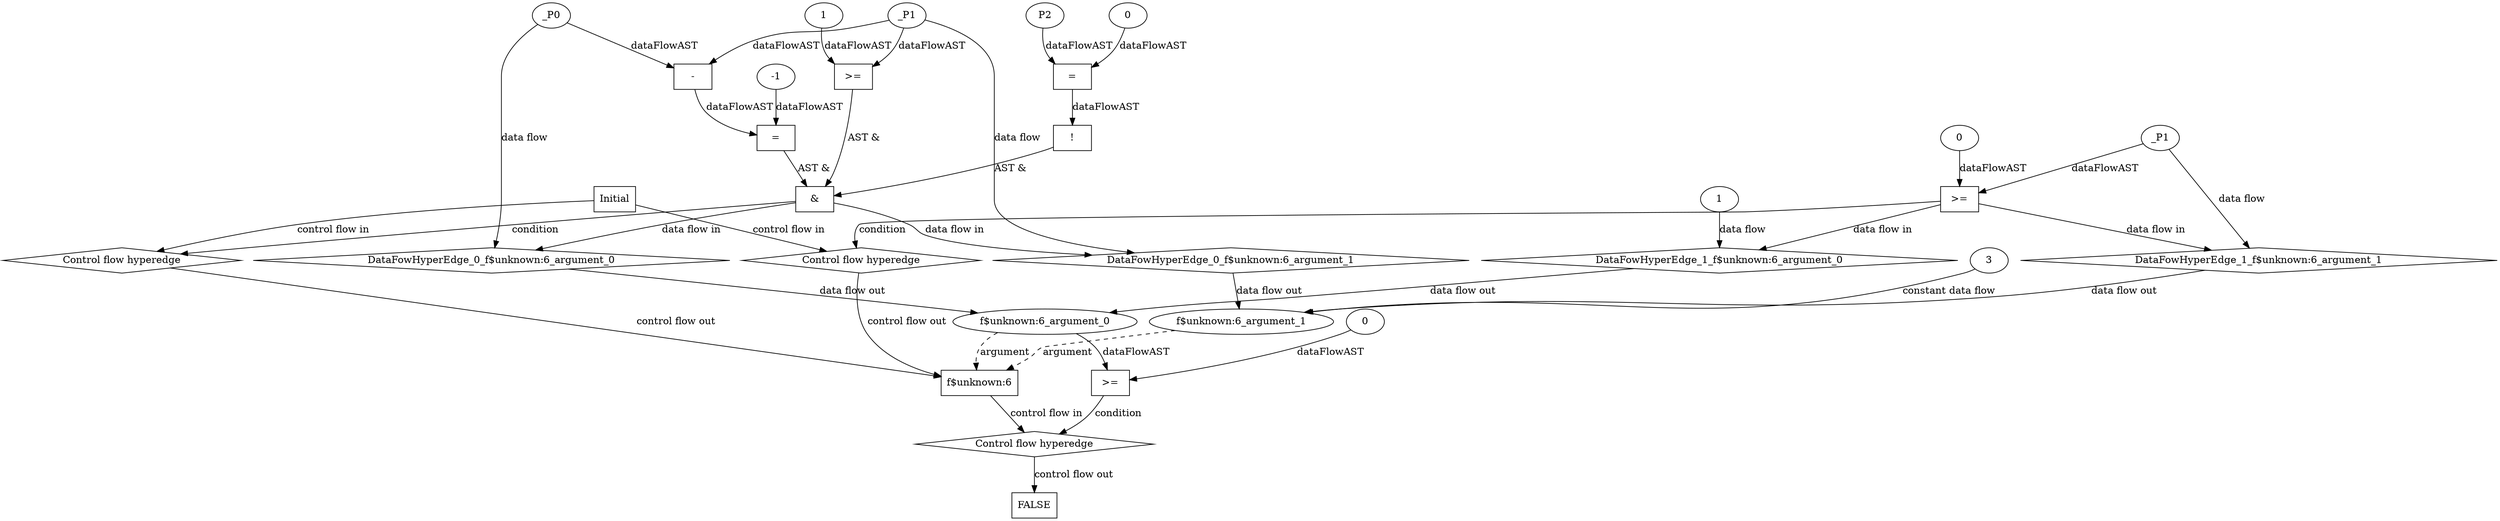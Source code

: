 digraph dag {
"f$unknown:6" [label="f$unknown:6" nodeName="f$unknown:6" class=cfn  shape="rect"];
FALSE [label="FALSE" nodeName=FALSE class=cfn  shape="rect"];
Initial [label="Initial" nodeName=Initial class=cfn  shape="rect"];
ControlFowHyperEdge_0 [label="Control flow hyperedge" nodeName=ControlFowHyperEdge_0 class=controlFlowHyperEdge shape="diamond"];
"Initial" -> ControlFowHyperEdge_0 [label="control flow in"]
ControlFowHyperEdge_0 -> "f$unknown:6" [label="control flow out"]
ControlFowHyperEdge_1 [label="Control flow hyperedge" nodeName=ControlFowHyperEdge_1 class=controlFlowHyperEdge shape="diamond"];
"Initial" -> ControlFowHyperEdge_1 [label="control flow in"]
ControlFowHyperEdge_1 -> "f$unknown:6" [label="control flow out"]
ControlFowHyperEdge_2 [label="Control flow hyperedge" nodeName=ControlFowHyperEdge_2 class=controlFlowHyperEdge shape="diamond"];
"f$unknown:6" -> ControlFowHyperEdge_2 [label="control flow in"]
ControlFowHyperEdge_2 -> "FALSE" [label="control flow out"]
"f$unknown:6_argument_0" [label="f$unknown:6_argument_0" nodeName=argument0 class=argument  head="f$unknown:6" shape="oval"];
"f$unknown:6_argument_0" -> "f$unknown:6"[label="argument" style="dashed"]
"f$unknown:6_argument_1" [label="f$unknown:6_argument_1" nodeName=argument1 class=argument  head="f$unknown:6" shape="oval"];
"f$unknown:6_argument_1" -> "f$unknown:6"[label="argument" style="dashed"]

"xxxf$unknown:6___Initial_0xxx_and" [label="&" nodeName="xxxf$unknown:6___Initial_0xxx_and" class=Operator shape="rect"];
"xxxf$unknown:6___Initial_0xxxguard_0_node_0" [label="!" nodeName="xxxf$unknown:6___Initial_0xxxguard_0_node_0" class=Operator shape="rect"];
"xxxf$unknown:6___Initial_0xxxguard_0_node_1" [label="=" nodeName="xxxf$unknown:6___Initial_0xxxguard_0_node_1" class=Operator  shape="rect"];
"xxxf$unknown:6___Initial_0xxxguard_0_node_2" [label="P2" nodeName="xxxf$unknown:6___Initial_0xxxguard_0_node_2" class=Constant ];
"xxxf$unknown:6___Initial_0xxxguard_0_node_3" [label="0" nodeName="xxxf$unknown:6___Initial_0xxxguard_0_node_3" class=Literal ];
"xxxf$unknown:6___Initial_0xxxguard_0_node_1" -> "xxxf$unknown:6___Initial_0xxxguard_0_node_0"[label="dataFlowAST"]
"xxxf$unknown:6___Initial_0xxxguard_0_node_2" -> "xxxf$unknown:6___Initial_0xxxguard_0_node_1"[label="dataFlowAST"]
"xxxf$unknown:6___Initial_0xxxguard_0_node_3" -> "xxxf$unknown:6___Initial_0xxxguard_0_node_1"[label="dataFlowAST"]

"xxxf$unknown:6___Initial_0xxxguard_0_node_0" -> "xxxf$unknown:6___Initial_0xxx_and" [label="AST &"];
"xxxf$unknown:6___Initial_0xxxguard1_node_0" [label=">=" nodeName="xxxf$unknown:6___Initial_0xxxguard1_node_0" class=Operator  shape="rect"];
"xxxf$unknown:6___Initial_0xxxguard1_node_2" [label="1" nodeName="xxxf$unknown:6___Initial_0xxxguard1_node_2" class=Literal ];
"xxxf$unknown:6___Initial_0xxxdataFlow1_node_0" -> "xxxf$unknown:6___Initial_0xxxguard1_node_0"[label="dataFlowAST"]
"xxxf$unknown:6___Initial_0xxxguard1_node_2" -> "xxxf$unknown:6___Initial_0xxxguard1_node_0"[label="dataFlowAST"]

"xxxf$unknown:6___Initial_0xxxguard1_node_0" -> "xxxf$unknown:6___Initial_0xxx_and" [label="AST &"];
"xxxf$unknown:6___Initial_0xxxguard2_node_0" [label="=" nodeName="xxxf$unknown:6___Initial_0xxxguard2_node_0" class=Operator  shape="rect"];
"xxxf$unknown:6___Initial_0xxxguard2_node_1" [label="-" nodeName="xxxf$unknown:6___Initial_0xxxguard2_node_1" class= Operator shape="rect"];
"xxxf$unknown:6___Initial_0xxxguard2_node_4" [label="-1" nodeName="xxxf$unknown:6___Initial_0xxxguard2_node_4" class=Literal ];
"xxxf$unknown:6___Initial_0xxxguard2_node_1" -> "xxxf$unknown:6___Initial_0xxxguard2_node_0"[label="dataFlowAST"]
"xxxf$unknown:6___Initial_0xxxguard2_node_4" -> "xxxf$unknown:6___Initial_0xxxguard2_node_0"[label="dataFlowAST"]
"xxxf$unknown:6___Initial_0xxxdataFlow_0_node_0" -> "xxxf$unknown:6___Initial_0xxxguard2_node_1"[label="dataFlowAST"]
"xxxf$unknown:6___Initial_0xxxdataFlow1_node_0" -> "xxxf$unknown:6___Initial_0xxxguard2_node_1"[label="dataFlowAST"]

"xxxf$unknown:6___Initial_0xxxguard2_node_0" -> "xxxf$unknown:6___Initial_0xxx_and" [label="AST &"];
"xxxf$unknown:6___Initial_0xxx_and" -> "ControlFowHyperEdge_0" [label="condition"];
"xxxf$unknown:6___Initial_0xxxdataFlow_0_node_0" [label="_P0" nodeName="xxxf$unknown:6___Initial_0xxxdataFlow_0_node_0" class=Constant ];

"xxxf$unknown:6___Initial_0xxxdataFlow_0_node_0" -> "DataFowHyperEdge_0_f$unknown:6_argument_0" [label="data flow"];
"xxxf$unknown:6___Initial_0xxxdataFlow1_node_0" [label="_P1" nodeName="xxxf$unknown:6___Initial_0xxxdataFlow1_node_0" class=Constant ];

"xxxf$unknown:6___Initial_0xxxdataFlow1_node_0" -> "DataFowHyperEdge_0_f$unknown:6_argument_1" [label="data flow"];
"xxxf$unknown:6___Initial_1xxxguard_0_node_0" [label=">=" nodeName="xxxf$unknown:6___Initial_1xxxguard_0_node_0" class=Operator  shape="rect"];
"xxxf$unknown:6___Initial_1xxxguard_0_node_1" [label="0" nodeName="xxxf$unknown:6___Initial_1xxxguard_0_node_1" class=Literal ];
"xxxf$unknown:6___Initial_1xxxguard_0_node_1" -> "xxxf$unknown:6___Initial_1xxxguard_0_node_0"[label="dataFlowAST"]
"xxxf$unknown:6___Initial_1xxxdataFlow1_node_0" -> "xxxf$unknown:6___Initial_1xxxguard_0_node_0"[label="dataFlowAST"]

"xxxf$unknown:6___Initial_1xxxguard_0_node_0" -> "ControlFowHyperEdge_1" [label="condition"];
"xxxf$unknown:6___Initial_1xxxdataFlow_0_node_0" [label="1" nodeName="xxxf$unknown:6___Initial_1xxxdataFlow_0_node_0" class=Literal ];

"xxxf$unknown:6___Initial_1xxxdataFlow_0_node_0" -> "DataFowHyperEdge_1_f$unknown:6_argument_0" [label="data flow"];
"xxxf$unknown:6___Initial_1xxxdataFlow1_node_0" [label="_P1" nodeName="xxxf$unknown:6___Initial_1xxxdataFlow1_node_0" class=Constant ];

"xxxf$unknown:6___Initial_1xxxdataFlow1_node_0" -> "DataFowHyperEdge_1_f$unknown:6_argument_1" [label="data flow"];
"xxxFALSE___f$unknown:6_2xxxguard_0_node_0" [label=">=" nodeName="xxxFALSE___f$unknown:6_2xxxguard_0_node_0" class=Operator  shape="rect"];
"xxxFALSE___f$unknown:6_2xxxguard_0_node_1" [label="0" nodeName="xxxFALSE___f$unknown:6_2xxxguard_0_node_1" class=Literal ];
"xxxFALSE___f$unknown:6_2xxxguard_0_node_1" -> "xxxFALSE___f$unknown:6_2xxxguard_0_node_0"[label="dataFlowAST"]
"f$unknown:6_argument_0" -> "xxxFALSE___f$unknown:6_2xxxguard_0_node_0"[label="dataFlowAST"]

"xxxFALSE___f$unknown:6_2xxxguard_0_node_0" -> "ControlFowHyperEdge_2" [label="condition"];
"DataFowHyperEdge_0_f$unknown:6_argument_0" [label="DataFowHyperEdge_0_f$unknown:6_argument_0" nodeName="DataFowHyperEdge_0_f$unknown:6_argument_0" class=DataFlowHyperedge shape="diamond"];
"DataFowHyperEdge_0_f$unknown:6_argument_0" -> "f$unknown:6_argument_0"[label="data flow out"]
"xxxf$unknown:6___Initial_0xxx_and" -> "DataFowHyperEdge_0_f$unknown:6_argument_0"[label="data flow in"]
"DataFowHyperEdge_0_f$unknown:6_argument_1" [label="DataFowHyperEdge_0_f$unknown:6_argument_1" nodeName="DataFowHyperEdge_0_f$unknown:6_argument_1" class=DataFlowHyperedge shape="diamond"];
"DataFowHyperEdge_0_f$unknown:6_argument_1" -> "f$unknown:6_argument_1"[label="data flow out"]
"xxxf$unknown:6___Initial_0xxx_and" -> "DataFowHyperEdge_0_f$unknown:6_argument_1"[label="data flow in"]
"DataFowHyperEdge_1_f$unknown:6_argument_0" [label="DataFowHyperEdge_1_f$unknown:6_argument_0" nodeName="DataFowHyperEdge_1_f$unknown:6_argument_0" class=DataFlowHyperedge shape="diamond"];
"DataFowHyperEdge_1_f$unknown:6_argument_0" -> "f$unknown:6_argument_0"[label="data flow out"]
"xxxf$unknown:6___Initial_1xxxguard_0_node_0" -> "DataFowHyperEdge_1_f$unknown:6_argument_0"[label="data flow in"]
"DataFowHyperEdge_1_f$unknown:6_argument_1" [label="DataFowHyperEdge_1_f$unknown:6_argument_1" nodeName="DataFowHyperEdge_1_f$unknown:6_argument_1" class=DataFlowHyperedge shape="diamond"];
"DataFowHyperEdge_1_f$unknown:6_argument_1" -> "f$unknown:6_argument_1"[label="data flow out"]
"xxxf$unknown:6___Initial_1xxxguard_0_node_0" -> "DataFowHyperEdge_1_f$unknown:6_argument_1"[label="data flow in"]
"xxxFALSE___f$unknown:6_2xxxf$unknown:6_argument_1_constant_3" [label="3" nodeName="xxxFALSE___f$unknown:6_2xxxf$unknown:6_argument_1_constant_3" class=Constant];
"xxxFALSE___f$unknown:6_2xxxf$unknown:6_argument_1_constant_3" -> "f$unknown:6_argument_1" [label="constant data flow"];




}
